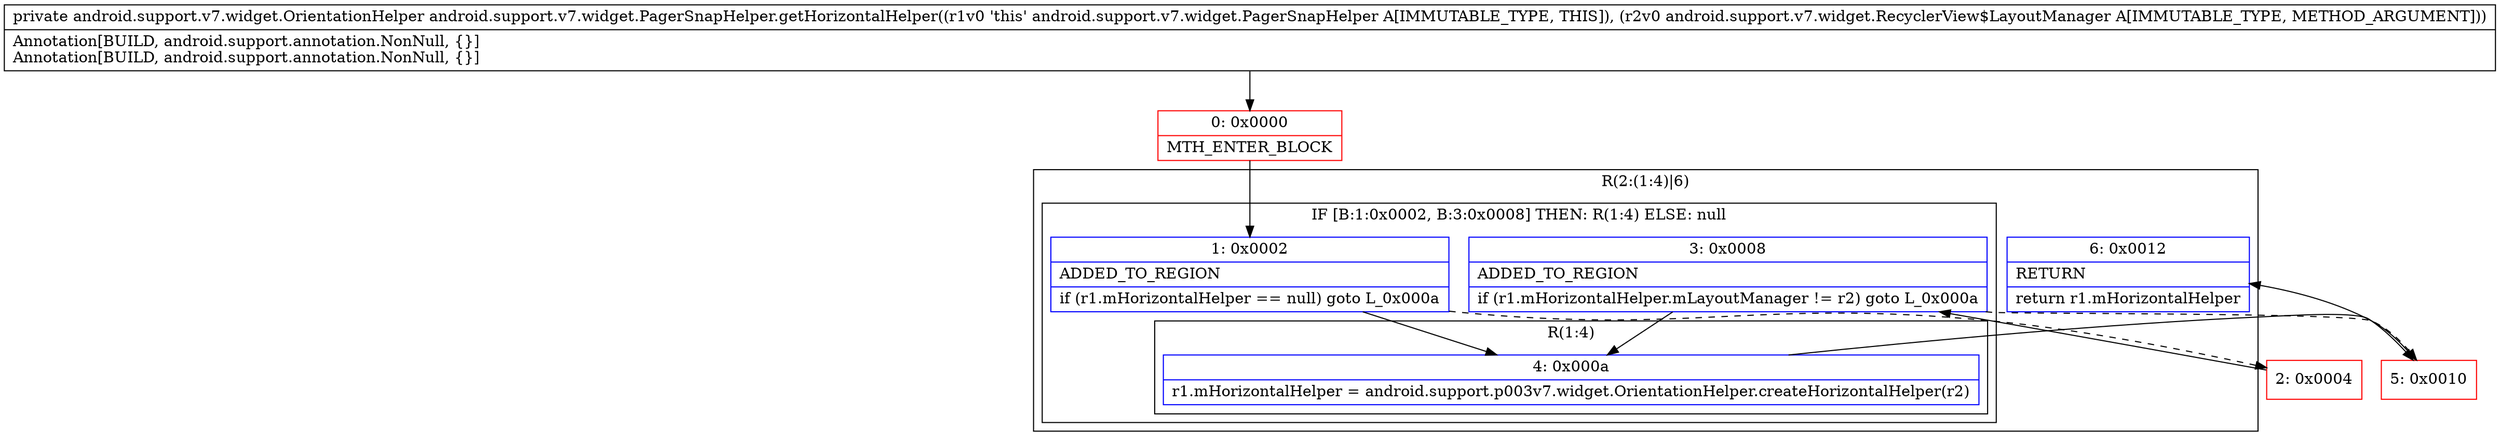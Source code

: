 digraph "CFG forandroid.support.v7.widget.PagerSnapHelper.getHorizontalHelper(Landroid\/support\/v7\/widget\/RecyclerView$LayoutManager;)Landroid\/support\/v7\/widget\/OrientationHelper;" {
subgraph cluster_Region_1702216894 {
label = "R(2:(1:4)|6)";
node [shape=record,color=blue];
subgraph cluster_IfRegion_1287840134 {
label = "IF [B:1:0x0002, B:3:0x0008] THEN: R(1:4) ELSE: null";
node [shape=record,color=blue];
Node_1 [shape=record,label="{1\:\ 0x0002|ADDED_TO_REGION\l|if (r1.mHorizontalHelper == null) goto L_0x000a\l}"];
Node_3 [shape=record,label="{3\:\ 0x0008|ADDED_TO_REGION\l|if (r1.mHorizontalHelper.mLayoutManager != r2) goto L_0x000a\l}"];
subgraph cluster_Region_288392195 {
label = "R(1:4)";
node [shape=record,color=blue];
Node_4 [shape=record,label="{4\:\ 0x000a|r1.mHorizontalHelper = android.support.p003v7.widget.OrientationHelper.createHorizontalHelper(r2)\l}"];
}
}
Node_6 [shape=record,label="{6\:\ 0x0012|RETURN\l|return r1.mHorizontalHelper\l}"];
}
Node_0 [shape=record,color=red,label="{0\:\ 0x0000|MTH_ENTER_BLOCK\l}"];
Node_2 [shape=record,color=red,label="{2\:\ 0x0004}"];
Node_5 [shape=record,color=red,label="{5\:\ 0x0010}"];
MethodNode[shape=record,label="{private android.support.v7.widget.OrientationHelper android.support.v7.widget.PagerSnapHelper.getHorizontalHelper((r1v0 'this' android.support.v7.widget.PagerSnapHelper A[IMMUTABLE_TYPE, THIS]), (r2v0 android.support.v7.widget.RecyclerView$LayoutManager A[IMMUTABLE_TYPE, METHOD_ARGUMENT]))  | Annotation[BUILD, android.support.annotation.NonNull, \{\}]\lAnnotation[BUILD, android.support.annotation.NonNull, \{\}]\l}"];
MethodNode -> Node_0;
Node_1 -> Node_2[style=dashed];
Node_1 -> Node_4;
Node_3 -> Node_4;
Node_3 -> Node_5[style=dashed];
Node_4 -> Node_5;
Node_0 -> Node_1;
Node_2 -> Node_3;
Node_5 -> Node_6;
}

